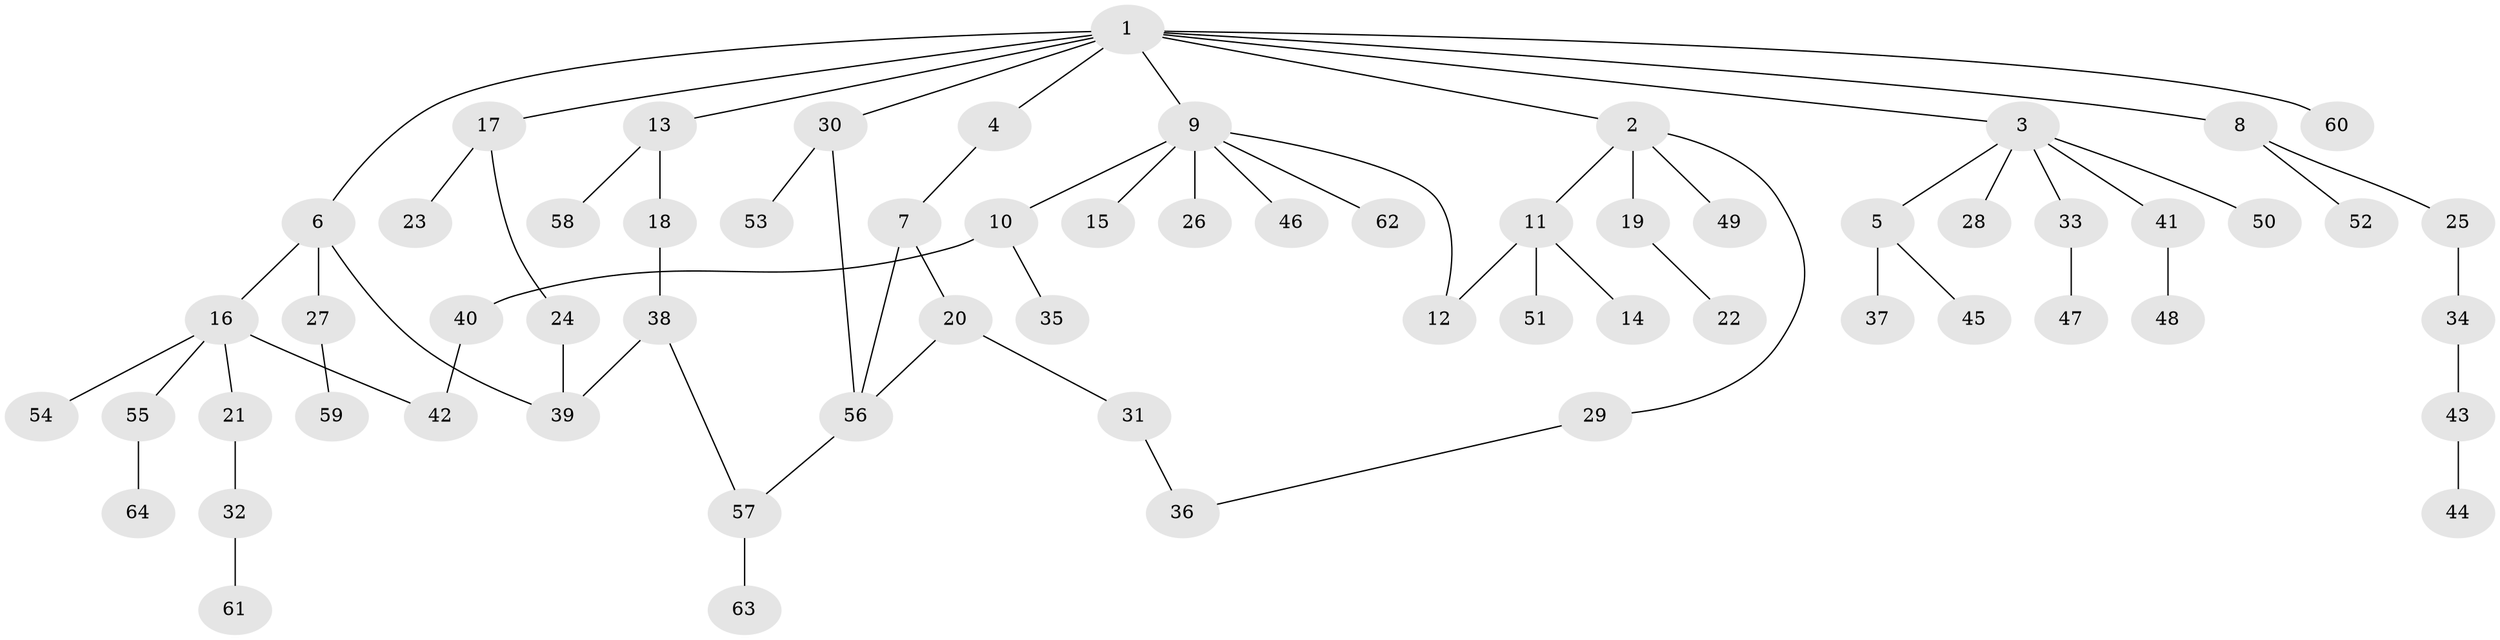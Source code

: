 // Generated by graph-tools (version 1.1) at 2025/42/03/09/25 04:42:31]
// undirected, 64 vertices, 71 edges
graph export_dot {
graph [start="1"]
  node [color=gray90,style=filled];
  1;
  2;
  3;
  4;
  5;
  6;
  7;
  8;
  9;
  10;
  11;
  12;
  13;
  14;
  15;
  16;
  17;
  18;
  19;
  20;
  21;
  22;
  23;
  24;
  25;
  26;
  27;
  28;
  29;
  30;
  31;
  32;
  33;
  34;
  35;
  36;
  37;
  38;
  39;
  40;
  41;
  42;
  43;
  44;
  45;
  46;
  47;
  48;
  49;
  50;
  51;
  52;
  53;
  54;
  55;
  56;
  57;
  58;
  59;
  60;
  61;
  62;
  63;
  64;
  1 -- 2;
  1 -- 3;
  1 -- 4;
  1 -- 6;
  1 -- 8;
  1 -- 9;
  1 -- 13;
  1 -- 17;
  1 -- 30;
  1 -- 60;
  2 -- 11;
  2 -- 19;
  2 -- 29;
  2 -- 49;
  3 -- 5;
  3 -- 28;
  3 -- 33;
  3 -- 41;
  3 -- 50;
  4 -- 7;
  5 -- 37;
  5 -- 45;
  6 -- 16;
  6 -- 27;
  6 -- 39;
  7 -- 20;
  7 -- 56;
  8 -- 25;
  8 -- 52;
  9 -- 10;
  9 -- 15;
  9 -- 26;
  9 -- 46;
  9 -- 62;
  9 -- 12;
  10 -- 35;
  10 -- 40;
  11 -- 12;
  11 -- 14;
  11 -- 51;
  13 -- 18;
  13 -- 58;
  16 -- 21;
  16 -- 54;
  16 -- 55;
  16 -- 42;
  17 -- 23;
  17 -- 24;
  18 -- 38;
  19 -- 22;
  20 -- 31;
  20 -- 56;
  21 -- 32;
  24 -- 39;
  25 -- 34;
  27 -- 59;
  29 -- 36;
  30 -- 53;
  30 -- 56;
  31 -- 36;
  32 -- 61;
  33 -- 47;
  34 -- 43;
  38 -- 57;
  38 -- 39;
  40 -- 42;
  41 -- 48;
  43 -- 44;
  55 -- 64;
  56 -- 57;
  57 -- 63;
}
